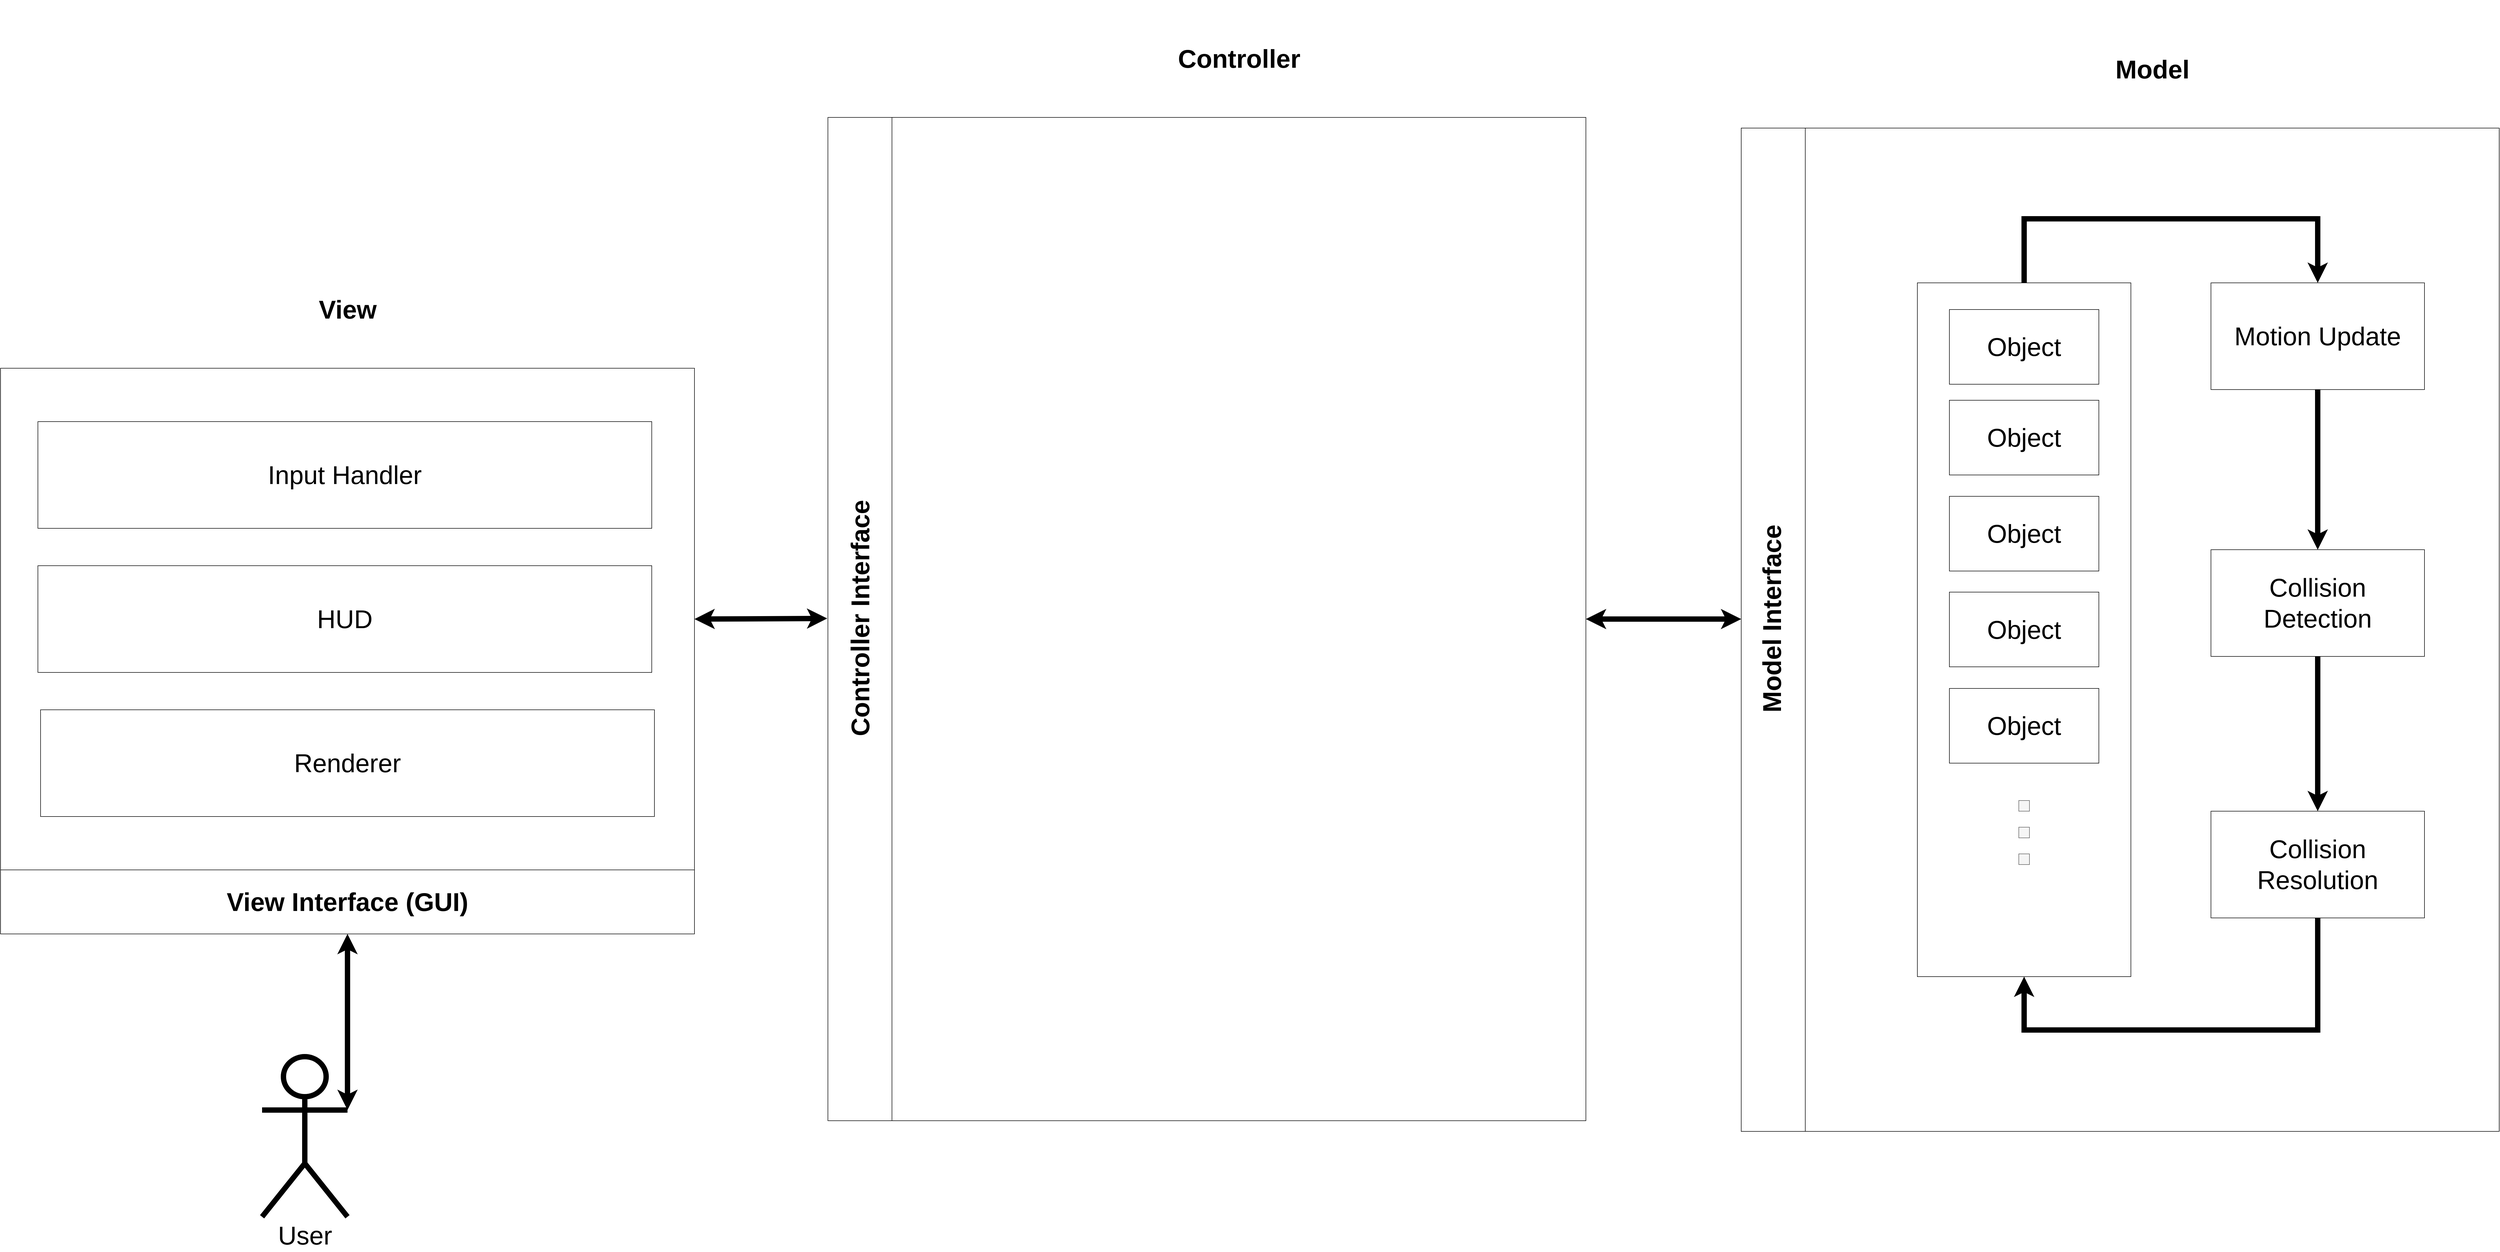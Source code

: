 <mxfile version="22.1.2" type="device">
  <diagram name="Page-1" id="gfrPUAJl3D2WiW3K7YeI">
    <mxGraphModel dx="5736" dy="3492" grid="1" gridSize="10" guides="1" tooltips="1" connect="1" arrows="1" fold="1" page="1" pageScale="1" pageWidth="4681" pageHeight="3300" math="0" shadow="0">
      <root>
        <mxCell id="0" />
        <mxCell id="1" parent="0" />
        <mxCell id="rA-Uf5z4VUgKkFw18BQ_-8" value="" style="rounded=0;whiteSpace=wrap;html=1;" parent="1" vertex="1">
          <mxGeometry x="1670" y="660" width="1300" height="1880" as="geometry" />
        </mxCell>
        <mxCell id="rA-Uf5z4VUgKkFw18BQ_-11" value="&lt;font style=&quot;font-size: 48px;&quot;&gt;Controller&lt;/font&gt;" style="text;strokeColor=none;fillColor=none;html=1;fontSize=24;fontStyle=1;verticalAlign=middle;align=center;" parent="1" vertex="1">
          <mxGeometry x="1670" y="440" width="1300" height="220" as="geometry" />
        </mxCell>
        <mxCell id="rA-Uf5z4VUgKkFw18BQ_-19" value="" style="group" parent="1" vertex="1" connectable="0">
          <mxGeometry x="3261" y="460" width="1420" height="2100" as="geometry" />
        </mxCell>
        <mxCell id="rA-Uf5z4VUgKkFw18BQ_-6" value="" style="rounded=0;whiteSpace=wrap;html=1;" parent="rA-Uf5z4VUgKkFw18BQ_-19" vertex="1">
          <mxGeometry x="120" y="220" width="1300" height="1880" as="geometry" />
        </mxCell>
        <mxCell id="_O4c0VyRCiR2oxvwqPzB-1" value="" style="rounded=0;whiteSpace=wrap;html=1;" parent="rA-Uf5z4VUgKkFw18BQ_-19" vertex="1">
          <mxGeometry x="330" y="510" width="400" height="1300" as="geometry" />
        </mxCell>
        <mxCell id="_O4c0VyRCiR2oxvwqPzB-3" value="&lt;font style=&quot;font-size: 48px;&quot;&gt;Object&lt;/font&gt;" style="rounded=0;whiteSpace=wrap;html=1;" parent="rA-Uf5z4VUgKkFw18BQ_-19" vertex="1">
          <mxGeometry x="390" y="560" width="280" height="140" as="geometry" />
        </mxCell>
        <mxCell id="_O4c0VyRCiR2oxvwqPzB-4" value="&lt;font style=&quot;font-size: 48px;&quot;&gt;Object&lt;/font&gt;" style="rounded=0;whiteSpace=wrap;html=1;" parent="rA-Uf5z4VUgKkFw18BQ_-19" vertex="1">
          <mxGeometry x="390" y="730" width="280" height="140" as="geometry" />
        </mxCell>
        <mxCell id="_O4c0VyRCiR2oxvwqPzB-5" value="&lt;font style=&quot;font-size: 48px;&quot;&gt;Object&lt;/font&gt;" style="rounded=0;whiteSpace=wrap;html=1;" parent="rA-Uf5z4VUgKkFw18BQ_-19" vertex="1">
          <mxGeometry x="390" y="910" width="280" height="140" as="geometry" />
        </mxCell>
        <mxCell id="_O4c0VyRCiR2oxvwqPzB-6" value="&lt;font style=&quot;font-size: 48px;&quot;&gt;Object&lt;/font&gt;" style="rounded=0;whiteSpace=wrap;html=1;" parent="rA-Uf5z4VUgKkFw18BQ_-19" vertex="1">
          <mxGeometry x="390" y="1089.5" width="280" height="140" as="geometry" />
        </mxCell>
        <mxCell id="_O4c0VyRCiR2oxvwqPzB-7" value="&lt;font style=&quot;font-size: 48px;&quot;&gt;Object&lt;/font&gt;" style="rounded=0;whiteSpace=wrap;html=1;" parent="rA-Uf5z4VUgKkFw18BQ_-19" vertex="1">
          <mxGeometry x="390" y="1270" width="280" height="140" as="geometry" />
        </mxCell>
        <mxCell id="_O4c0VyRCiR2oxvwqPzB-11" value="" style="rounded=0;whiteSpace=wrap;html=1;fillColor=#f5f5f5;fontColor=#333333;strokeColor=#666666;" parent="rA-Uf5z4VUgKkFw18BQ_-19" vertex="1">
          <mxGeometry x="520" y="1480" width="20" height="20" as="geometry" />
        </mxCell>
        <mxCell id="_O4c0VyRCiR2oxvwqPzB-12" value="" style="rounded=0;whiteSpace=wrap;html=1;fillColor=#f5f5f5;fontColor=#333333;strokeColor=#666666;" parent="rA-Uf5z4VUgKkFw18BQ_-19" vertex="1">
          <mxGeometry x="520" y="1530" width="20" height="20" as="geometry" />
        </mxCell>
        <mxCell id="_O4c0VyRCiR2oxvwqPzB-13" value="" style="rounded=0;whiteSpace=wrap;html=1;fillColor=#f5f5f5;fontColor=#333333;strokeColor=#666666;" parent="rA-Uf5z4VUgKkFw18BQ_-19" vertex="1">
          <mxGeometry x="520" y="1580" width="20" height="20" as="geometry" />
        </mxCell>
        <mxCell id="4NX4d3grsiSAmQehrl5C-2" value="&lt;font style=&quot;font-size: 48px;&quot;&gt;Motion Update&lt;/font&gt;" style="rounded=0;whiteSpace=wrap;html=1;" parent="rA-Uf5z4VUgKkFw18BQ_-19" vertex="1">
          <mxGeometry x="880" y="510" width="400" height="200" as="geometry" />
        </mxCell>
        <mxCell id="4NX4d3grsiSAmQehrl5C-5" style="edgeStyle=orthogonalEdgeStyle;rounded=0;orthogonalLoop=1;jettySize=auto;html=1;exitX=0.5;exitY=0;exitDx=0;exitDy=0;entryX=0.5;entryY=0;entryDx=0;entryDy=0;strokeWidth=10;" parent="rA-Uf5z4VUgKkFw18BQ_-19" source="_O4c0VyRCiR2oxvwqPzB-1" target="4NX4d3grsiSAmQehrl5C-2" edge="1">
          <mxGeometry relative="1" as="geometry">
            <Array as="points">
              <mxPoint x="530" y="390" />
              <mxPoint x="1080" y="390" />
            </Array>
          </mxGeometry>
        </mxCell>
        <mxCell id="4NX4d3grsiSAmQehrl5C-3" value="&lt;font style=&quot;font-size: 48px;&quot;&gt;Collision&lt;br&gt;Detection&lt;/font&gt;" style="rounded=0;whiteSpace=wrap;html=1;" parent="rA-Uf5z4VUgKkFw18BQ_-19" vertex="1">
          <mxGeometry x="880" y="1010" width="400" height="200" as="geometry" />
        </mxCell>
        <mxCell id="4NX4d3grsiSAmQehrl5C-6" style="edgeStyle=orthogonalEdgeStyle;rounded=0;orthogonalLoop=1;jettySize=auto;html=1;entryX=0.5;entryY=0;entryDx=0;entryDy=0;strokeWidth=10;" parent="rA-Uf5z4VUgKkFw18BQ_-19" source="4NX4d3grsiSAmQehrl5C-2" target="4NX4d3grsiSAmQehrl5C-3" edge="1">
          <mxGeometry relative="1" as="geometry" />
        </mxCell>
        <mxCell id="rA-Uf5z4VUgKkFw18BQ_-4" style="edgeStyle=orthogonalEdgeStyle;rounded=0;orthogonalLoop=1;jettySize=auto;html=1;entryX=0.5;entryY=1;entryDx=0;entryDy=0;strokeWidth=10;" parent="rA-Uf5z4VUgKkFw18BQ_-19" source="rA-Uf5z4VUgKkFw18BQ_-1" target="_O4c0VyRCiR2oxvwqPzB-1" edge="1">
          <mxGeometry relative="1" as="geometry">
            <mxPoint x="500" y="1880" as="targetPoint" />
            <Array as="points">
              <mxPoint x="1080" y="1910" />
              <mxPoint x="530" y="1910" />
            </Array>
          </mxGeometry>
        </mxCell>
        <mxCell id="rA-Uf5z4VUgKkFw18BQ_-1" value="&lt;font style=&quot;font-size: 48px;&quot;&gt;Collision&lt;br&gt;Resolution&lt;br&gt;&lt;/font&gt;" style="rounded=0;whiteSpace=wrap;html=1;" parent="rA-Uf5z4VUgKkFw18BQ_-19" vertex="1">
          <mxGeometry x="880" y="1500" width="400" height="200" as="geometry" />
        </mxCell>
        <mxCell id="4NX4d3grsiSAmQehrl5C-7" style="edgeStyle=orthogonalEdgeStyle;rounded=0;orthogonalLoop=1;jettySize=auto;html=1;exitX=0.5;exitY=1;exitDx=0;exitDy=0;entryX=0.5;entryY=0;entryDx=0;entryDy=0;strokeWidth=10;" parent="rA-Uf5z4VUgKkFw18BQ_-19" source="4NX4d3grsiSAmQehrl5C-3" target="rA-Uf5z4VUgKkFw18BQ_-1" edge="1">
          <mxGeometry relative="1" as="geometry">
            <mxPoint x="1080" y="1310" as="targetPoint" />
          </mxGeometry>
        </mxCell>
        <mxCell id="rA-Uf5z4VUgKkFw18BQ_-10" value="&lt;font style=&quot;font-size: 48px;&quot;&gt;Model&lt;/font&gt;" style="text;strokeColor=none;fillColor=none;html=1;fontSize=24;fontStyle=1;verticalAlign=middle;align=center;" parent="rA-Uf5z4VUgKkFw18BQ_-19" vertex="1">
          <mxGeometry x="120" width="1300" height="220" as="geometry" />
        </mxCell>
        <mxCell id="rA-Uf5z4VUgKkFw18BQ_-18" value="" style="group" parent="rA-Uf5z4VUgKkFw18BQ_-19" vertex="1" connectable="0">
          <mxGeometry y="220" width="120" height="1880" as="geometry" />
        </mxCell>
        <mxCell id="rA-Uf5z4VUgKkFw18BQ_-14" value="" style="rounded=0;whiteSpace=wrap;html=1;" parent="rA-Uf5z4VUgKkFw18BQ_-18" vertex="1">
          <mxGeometry width="120" height="1880" as="geometry" />
        </mxCell>
        <mxCell id="rA-Uf5z4VUgKkFw18BQ_-17" value="&lt;span style=&quot;font-size: 48px;&quot;&gt;Model Interface&lt;br&gt;&lt;/span&gt;" style="text;strokeColor=none;fillColor=none;html=1;fontSize=24;fontStyle=1;verticalAlign=middle;align=center;rotation=270;" parent="rA-Uf5z4VUgKkFw18BQ_-18" vertex="1">
          <mxGeometry x="-592.5" y="862.5" width="1300" height="115" as="geometry" />
        </mxCell>
        <mxCell id="rA-Uf5z4VUgKkFw18BQ_-43" value="" style="endArrow=classic;startArrow=classic;html=1;rounded=0;entryX=1;entryY=0.5;entryDx=0;entryDy=0;exitX=0.5;exitY=0;exitDx=0;exitDy=0;strokeWidth=10;" parent="1" source="rA-Uf5z4VUgKkFw18BQ_-17" target="rA-Uf5z4VUgKkFw18BQ_-8" edge="1">
          <mxGeometry width="50" height="50" relative="1" as="geometry">
            <mxPoint x="2610" y="1720" as="sourcePoint" />
            <mxPoint x="2660" y="1670" as="targetPoint" />
          </mxGeometry>
        </mxCell>
        <mxCell id="rA-Uf5z4VUgKkFw18BQ_-44" value="" style="rounded=0;whiteSpace=wrap;html=1;" parent="1" vertex="1">
          <mxGeometry x="1550" y="660" width="120" height="1880" as="geometry" />
        </mxCell>
        <mxCell id="rA-Uf5z4VUgKkFw18BQ_-45" value="&lt;font style=&quot;font-size: 48px;&quot;&gt;Controller Interface&lt;br&gt;&lt;/font&gt;" style="text;strokeColor=none;fillColor=none;html=1;fontSize=24;fontStyle=1;verticalAlign=middle;align=center;rotation=270;" parent="1" vertex="1">
          <mxGeometry x="891.42" y="1537.04" width="1438.43" height="123.75" as="geometry" />
        </mxCell>
        <mxCell id="rA-Uf5z4VUgKkFw18BQ_-47" value="" style="endArrow=classic;startArrow=classic;html=1;rounded=0;exitX=1;exitY=0.5;exitDx=0;exitDy=0;entryX=0.5;entryY=0;entryDx=0;entryDy=0;strokeWidth=10;" parent="1" source="rA-Uf5z4VUgKkFw18BQ_-12" target="rA-Uf5z4VUgKkFw18BQ_-45" edge="1">
          <mxGeometry width="50" height="50" relative="1" as="geometry">
            <mxPoint x="2400" y="1760" as="sourcePoint" />
            <mxPoint x="2450" y="1710" as="targetPoint" />
          </mxGeometry>
        </mxCell>
        <mxCell id="rA-Uf5z4VUgKkFw18BQ_-61" value="" style="group" parent="1" vertex="1" connectable="0">
          <mxGeometry y="910" width="1300" height="1810" as="geometry" />
        </mxCell>
        <mxCell id="rA-Uf5z4VUgKkFw18BQ_-12" value="" style="rounded=0;whiteSpace=wrap;html=1;" parent="rA-Uf5z4VUgKkFw18BQ_-61" vertex="1">
          <mxGeometry y="220" width="1300" height="940" as="geometry" />
        </mxCell>
        <mxCell id="rA-Uf5z4VUgKkFw18BQ_-13" value="&lt;font style=&quot;font-size: 48px;&quot;&gt;View&lt;/font&gt;" style="text;strokeColor=none;fillColor=none;html=1;fontSize=24;fontStyle=1;verticalAlign=middle;align=center;" parent="rA-Uf5z4VUgKkFw18BQ_-61" vertex="1">
          <mxGeometry width="1300" height="220" as="geometry" />
        </mxCell>
        <mxCell id="rA-Uf5z4VUgKkFw18BQ_-50" value="" style="rounded=0;whiteSpace=wrap;html=1;direction=south;" parent="rA-Uf5z4VUgKkFw18BQ_-61" vertex="1">
          <mxGeometry y="1160" width="1300" height="120" as="geometry" />
        </mxCell>
        <mxCell id="rA-Uf5z4VUgKkFw18BQ_-51" value="&lt;font style=&quot;font-size: 48px;&quot;&gt;&lt;b&gt;View Interface (GUI)&lt;/b&gt;&lt;/font&gt;" style="text;html=1;strokeColor=none;fillColor=none;align=center;verticalAlign=middle;whiteSpace=wrap;rounded=0;" parent="rA-Uf5z4VUgKkFw18BQ_-61" vertex="1">
          <mxGeometry x="260" y="1160" width="780" height="120" as="geometry" />
        </mxCell>
        <mxCell id="rA-Uf5z4VUgKkFw18BQ_-53" value="&lt;font style=&quot;font-size: 48px;&quot;&gt;User&lt;/font&gt;" style="shape=umlActor;verticalLabelPosition=bottom;verticalAlign=top;html=1;outlineConnect=0;fillStyle=auto;strokeWidth=10;" parent="rA-Uf5z4VUgKkFw18BQ_-61" vertex="1">
          <mxGeometry x="490" y="1510" width="160" height="300" as="geometry" />
        </mxCell>
        <mxCell id="rA-Uf5z4VUgKkFw18BQ_-55" value="" style="endArrow=classic;startArrow=classic;html=1;rounded=0;strokeWidth=10;entryX=1;entryY=0.333;entryDx=0;entryDy=0;entryPerimeter=0;exitX=0.5;exitY=1;exitDx=0;exitDy=0;" parent="rA-Uf5z4VUgKkFw18BQ_-61" source="rA-Uf5z4VUgKkFw18BQ_-51" target="rA-Uf5z4VUgKkFw18BQ_-53" edge="1">
          <mxGeometry width="50" height="50" relative="1" as="geometry">
            <mxPoint x="1170" y="1560" as="sourcePoint" />
            <mxPoint x="1160" y="1790" as="targetPoint" />
          </mxGeometry>
        </mxCell>
        <mxCell id="rA-Uf5z4VUgKkFw18BQ_-56" value="&lt;font style=&quot;font-size: 48px;&quot;&gt;Input Handler&lt;/font&gt;" style="rounded=0;whiteSpace=wrap;html=1;" parent="rA-Uf5z4VUgKkFw18BQ_-61" vertex="1">
          <mxGeometry x="70" y="320" width="1150" height="200" as="geometry" />
        </mxCell>
        <mxCell id="rA-Uf5z4VUgKkFw18BQ_-58" value="&lt;font style=&quot;font-size: 48px;&quot;&gt;Renderer&lt;/font&gt;" style="rounded=0;whiteSpace=wrap;html=1;" parent="rA-Uf5z4VUgKkFw18BQ_-61" vertex="1">
          <mxGeometry x="75" y="860" width="1150" height="200" as="geometry" />
        </mxCell>
        <mxCell id="rA-Uf5z4VUgKkFw18BQ_-59" value="&lt;font style=&quot;font-size: 48px;&quot;&gt;HUD&lt;/font&gt;" style="rounded=0;whiteSpace=wrap;html=1;" parent="rA-Uf5z4VUgKkFw18BQ_-61" vertex="1">
          <mxGeometry x="70" y="590" width="1150" height="200" as="geometry" />
        </mxCell>
      </root>
    </mxGraphModel>
  </diagram>
</mxfile>
